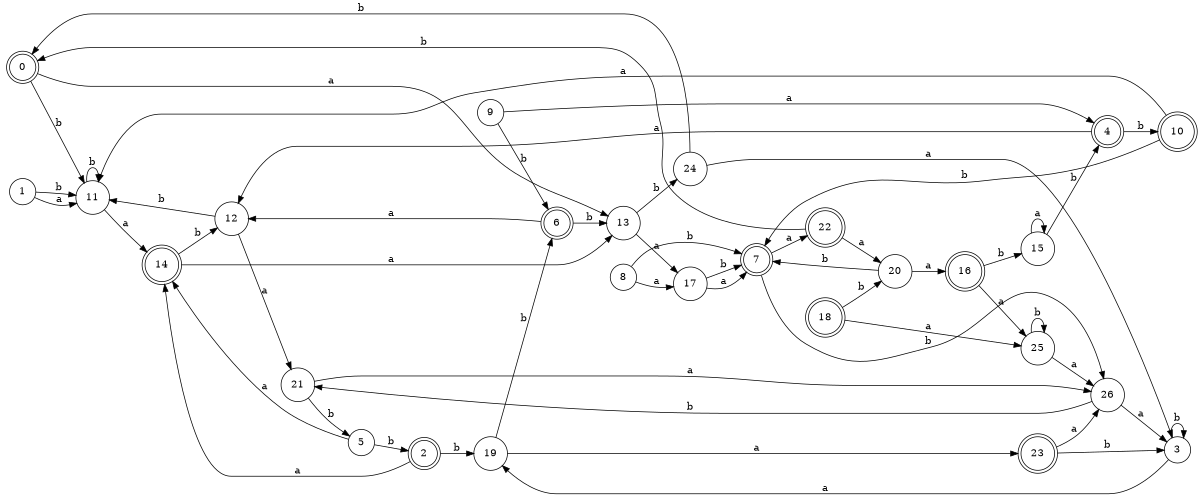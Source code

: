 digraph n22_10 {
__start0 [label="" shape="none"];

rankdir=LR;
size="8,5";

s0 [style="rounded,filled", color="black", fillcolor="white" shape="doublecircle", label="0"];
s1 [style="filled", color="black", fillcolor="white" shape="circle", label="1"];
s2 [style="rounded,filled", color="black", fillcolor="white" shape="doublecircle", label="2"];
s3 [style="filled", color="black", fillcolor="white" shape="circle", label="3"];
s4 [style="rounded,filled", color="black", fillcolor="white" shape="doublecircle", label="4"];
s5 [style="filled", color="black", fillcolor="white" shape="circle", label="5"];
s6 [style="rounded,filled", color="black", fillcolor="white" shape="doublecircle", label="6"];
s7 [style="rounded,filled", color="black", fillcolor="white" shape="doublecircle", label="7"];
s8 [style="filled", color="black", fillcolor="white" shape="circle", label="8"];
s9 [style="filled", color="black", fillcolor="white" shape="circle", label="9"];
s10 [style="rounded,filled", color="black", fillcolor="white" shape="doublecircle", label="10"];
s11 [style="filled", color="black", fillcolor="white" shape="circle", label="11"];
s12 [style="filled", color="black", fillcolor="white" shape="circle", label="12"];
s13 [style="filled", color="black", fillcolor="white" shape="circle", label="13"];
s14 [style="rounded,filled", color="black", fillcolor="white" shape="doublecircle", label="14"];
s15 [style="filled", color="black", fillcolor="white" shape="circle", label="15"];
s16 [style="rounded,filled", color="black", fillcolor="white" shape="doublecircle", label="16"];
s17 [style="filled", color="black", fillcolor="white" shape="circle", label="17"];
s18 [style="rounded,filled", color="black", fillcolor="white" shape="doublecircle", label="18"];
s19 [style="filled", color="black", fillcolor="white" shape="circle", label="19"];
s20 [style="filled", color="black", fillcolor="white" shape="circle", label="20"];
s21 [style="filled", color="black", fillcolor="white" shape="circle", label="21"];
s22 [style="rounded,filled", color="black", fillcolor="white" shape="doublecircle", label="22"];
s23 [style="rounded,filled", color="black", fillcolor="white" shape="doublecircle", label="23"];
s24 [style="filled", color="black", fillcolor="white" shape="circle", label="24"];
s25 [style="filled", color="black", fillcolor="white" shape="circle", label="25"];
s26 [style="filled", color="black", fillcolor="white" shape="circle", label="26"];
s0 -> s13 [label="a"];
s0 -> s11 [label="b"];
s1 -> s11 [label="a"];
s1 -> s11 [label="b"];
s2 -> s14 [label="a"];
s2 -> s19 [label="b"];
s3 -> s19 [label="a"];
s3 -> s3 [label="b"];
s4 -> s12 [label="a"];
s4 -> s10 [label="b"];
s5 -> s14 [label="a"];
s5 -> s2 [label="b"];
s6 -> s12 [label="a"];
s6 -> s13 [label="b"];
s7 -> s22 [label="a"];
s7 -> s26 [label="b"];
s8 -> s17 [label="a"];
s8 -> s7 [label="b"];
s9 -> s4 [label="a"];
s9 -> s6 [label="b"];
s10 -> s11 [label="a"];
s10 -> s7 [label="b"];
s11 -> s14 [label="a"];
s11 -> s11 [label="b"];
s12 -> s21 [label="a"];
s12 -> s11 [label="b"];
s13 -> s17 [label="a"];
s13 -> s24 [label="b"];
s14 -> s13 [label="a"];
s14 -> s12 [label="b"];
s15 -> s15 [label="a"];
s15 -> s4 [label="b"];
s16 -> s25 [label="a"];
s16 -> s15 [label="b"];
s17 -> s7 [label="a"];
s17 -> s7 [label="b"];
s18 -> s25 [label="a"];
s18 -> s20 [label="b"];
s19 -> s23 [label="a"];
s19 -> s6 [label="b"];
s20 -> s16 [label="a"];
s20 -> s7 [label="b"];
s21 -> s26 [label="a"];
s21 -> s5 [label="b"];
s22 -> s20 [label="a"];
s22 -> s0 [label="b"];
s23 -> s26 [label="a"];
s23 -> s3 [label="b"];
s24 -> s3 [label="a"];
s24 -> s0 [label="b"];
s25 -> s26 [label="a"];
s25 -> s25 [label="b"];
s26 -> s3 [label="a"];
s26 -> s21 [label="b"];

}